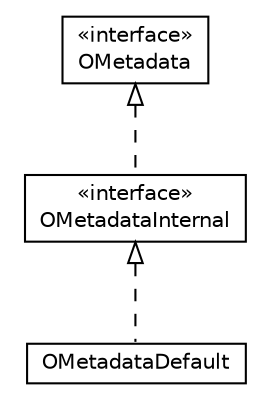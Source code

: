 #!/usr/local/bin/dot
#
# Class diagram 
# Generated by UMLGraph version R5_6-24-gf6e263 (http://www.umlgraph.org/)
#

digraph G {
	edge [fontname="Helvetica",fontsize=10,labelfontname="Helvetica",labelfontsize=10];
	node [fontname="Helvetica",fontsize=10,shape=plaintext];
	nodesep=0.25;
	ranksep=0.5;
	// com.orientechnologies.orient.core.metadata.OMetadataInternal
	c91795 [label=<<table title="com.orientechnologies.orient.core.metadata.OMetadataInternal" border="0" cellborder="1" cellspacing="0" cellpadding="2" port="p" href="./OMetadataInternal.html">
		<tr><td><table border="0" cellspacing="0" cellpadding="1">
<tr><td align="center" balign="center"> &#171;interface&#187; </td></tr>
<tr><td align="center" balign="center"> OMetadataInternal </td></tr>
		</table></td></tr>
		</table>>, URL="./OMetadataInternal.html", fontname="Helvetica", fontcolor="black", fontsize=10.0];
	// com.orientechnologies.orient.core.metadata.OMetadata
	c91796 [label=<<table title="com.orientechnologies.orient.core.metadata.OMetadata" border="0" cellborder="1" cellspacing="0" cellpadding="2" port="p" href="./OMetadata.html">
		<tr><td><table border="0" cellspacing="0" cellpadding="1">
<tr><td align="center" balign="center"> &#171;interface&#187; </td></tr>
<tr><td align="center" balign="center"> OMetadata </td></tr>
		</table></td></tr>
		</table>>, URL="./OMetadata.html", fontname="Helvetica", fontcolor="black", fontsize=10.0];
	// com.orientechnologies.orient.core.metadata.OMetadataDefault
	c91797 [label=<<table title="com.orientechnologies.orient.core.metadata.OMetadataDefault" border="0" cellborder="1" cellspacing="0" cellpadding="2" port="p" href="./OMetadataDefault.html">
		<tr><td><table border="0" cellspacing="0" cellpadding="1">
<tr><td align="center" balign="center"> OMetadataDefault </td></tr>
		</table></td></tr>
		</table>>, URL="./OMetadataDefault.html", fontname="Helvetica", fontcolor="black", fontsize=10.0];
	//com.orientechnologies.orient.core.metadata.OMetadataInternal implements com.orientechnologies.orient.core.metadata.OMetadata
	c91796:p -> c91795:p [dir=back,arrowtail=empty,style=dashed];
	//com.orientechnologies.orient.core.metadata.OMetadataDefault implements com.orientechnologies.orient.core.metadata.OMetadataInternal
	c91795:p -> c91797:p [dir=back,arrowtail=empty,style=dashed];
}

